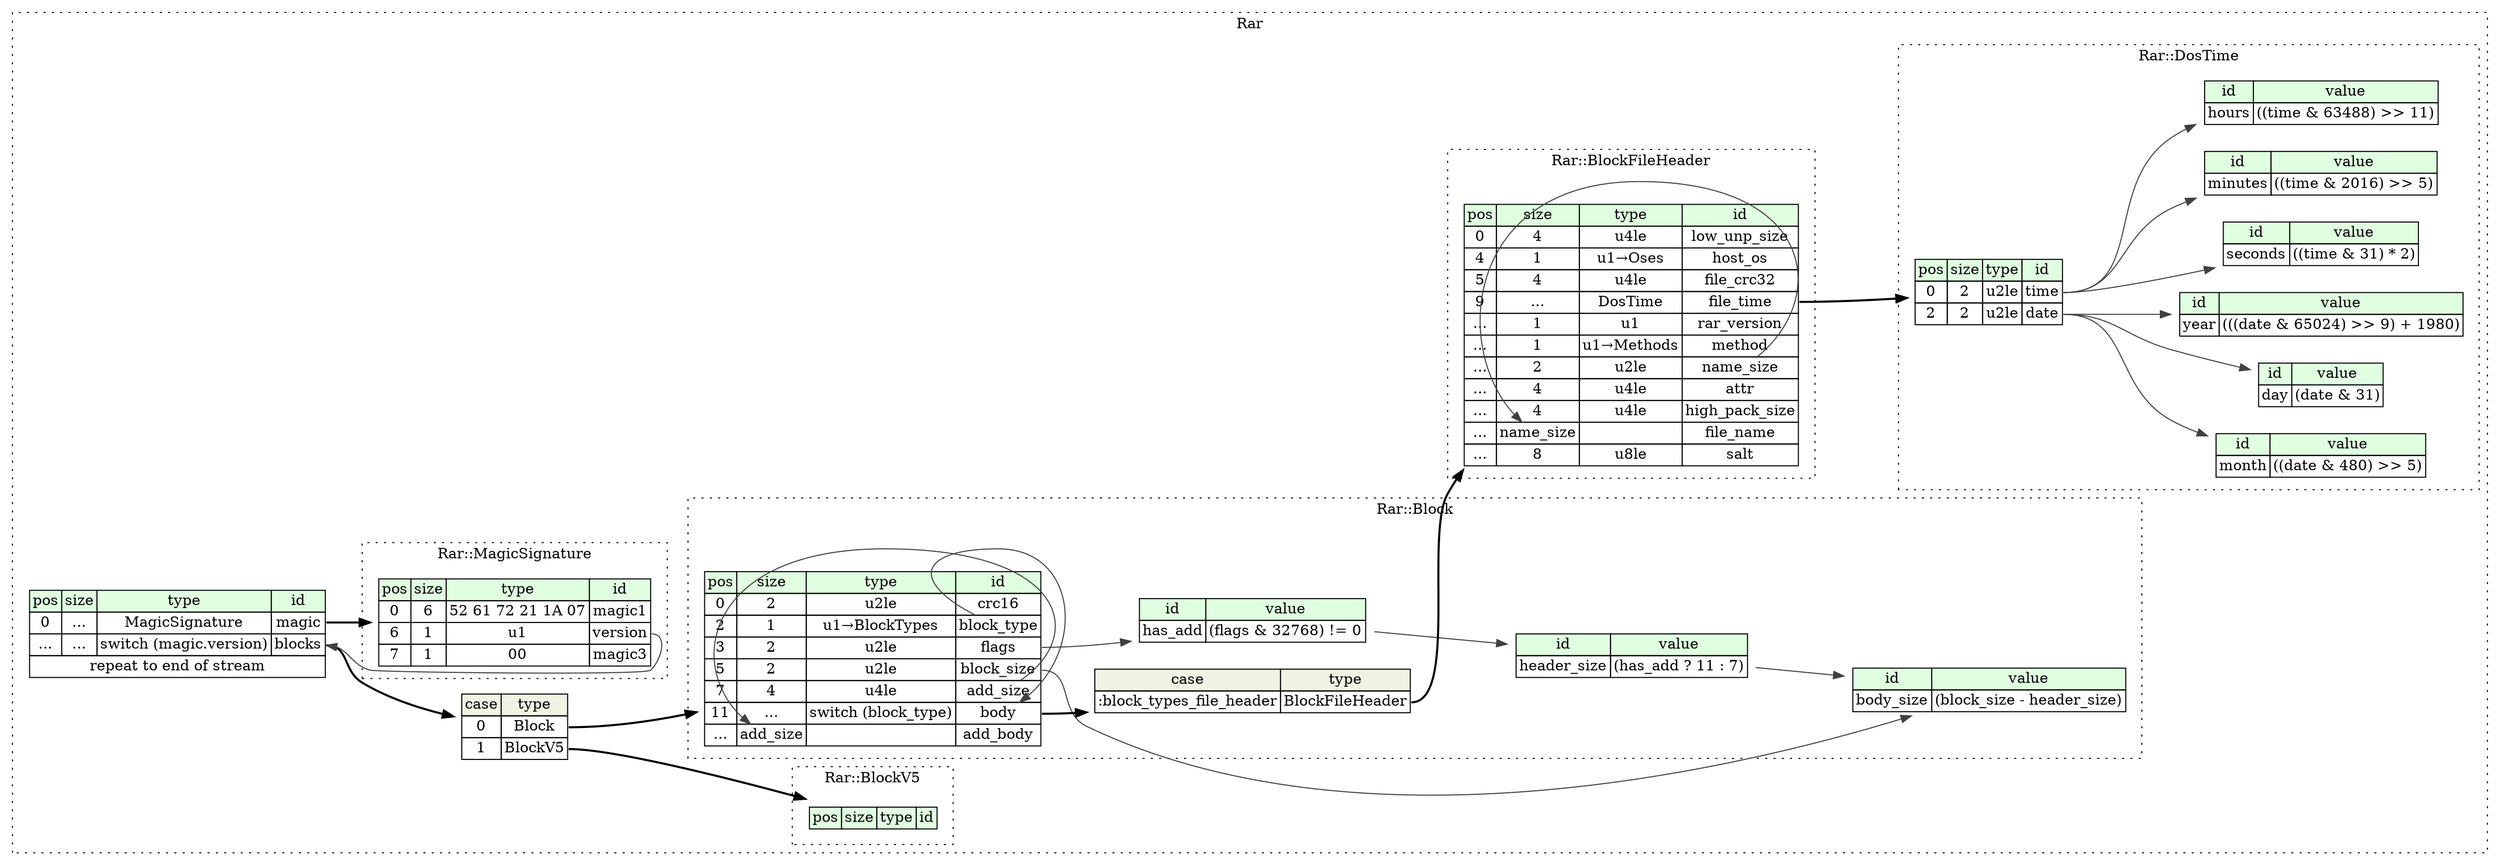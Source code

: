 digraph {
	rankdir=LR;
	node [shape=plaintext];
	subgraph cluster__rar {
		label="Rar";
		graph[style=dotted];

		rar__seq [label=<<TABLE BORDER="0" CELLBORDER="1" CELLSPACING="0">
			<TR><TD BGCOLOR="#E0FFE0">pos</TD><TD BGCOLOR="#E0FFE0">size</TD><TD BGCOLOR="#E0FFE0">type</TD><TD BGCOLOR="#E0FFE0">id</TD></TR>
			<TR><TD PORT="magic_pos">0</TD><TD PORT="magic_size">...</TD><TD>MagicSignature</TD><TD PORT="magic_type">magic</TD></TR>
			<TR><TD PORT="blocks_pos">...</TD><TD PORT="blocks_size">...</TD><TD>switch (magic.version)</TD><TD PORT="blocks_type">blocks</TD></TR>
			<TR><TD COLSPAN="4" PORT="blocks__repeat">repeat to end of stream</TD></TR>
		</TABLE>>];
rar__seq_blocks_switch [label=<<TABLE BORDER="0" CELLBORDER="1" CELLSPACING="0">
	<TR><TD BGCOLOR="#F0F2E4">case</TD><TD BGCOLOR="#F0F2E4">type</TD></TR>
	<TR><TD>0</TD><TD PORT="case0">Block</TD></TR>
	<TR><TD>1</TD><TD PORT="case1">BlockV5</TD></TR>
</TABLE>>];
		subgraph cluster__block_v5 {
			label="Rar::BlockV5";
			graph[style=dotted];

			block_v5__seq [label=<<TABLE BORDER="0" CELLBORDER="1" CELLSPACING="0">
				<TR><TD BGCOLOR="#E0FFE0">pos</TD><TD BGCOLOR="#E0FFE0">size</TD><TD BGCOLOR="#E0FFE0">type</TD><TD BGCOLOR="#E0FFE0">id</TD></TR>
			</TABLE>>];
		}
		subgraph cluster__block {
			label="Rar::Block";
			graph[style=dotted];

			block__seq [label=<<TABLE BORDER="0" CELLBORDER="1" CELLSPACING="0">
				<TR><TD BGCOLOR="#E0FFE0">pos</TD><TD BGCOLOR="#E0FFE0">size</TD><TD BGCOLOR="#E0FFE0">type</TD><TD BGCOLOR="#E0FFE0">id</TD></TR>
				<TR><TD PORT="crc16_pos">0</TD><TD PORT="crc16_size">2</TD><TD>u2le</TD><TD PORT="crc16_type">crc16</TD></TR>
				<TR><TD PORT="block_type_pos">2</TD><TD PORT="block_type_size">1</TD><TD>u1→BlockTypes</TD><TD PORT="block_type_type">block_type</TD></TR>
				<TR><TD PORT="flags_pos">3</TD><TD PORT="flags_size">2</TD><TD>u2le</TD><TD PORT="flags_type">flags</TD></TR>
				<TR><TD PORT="block_size_pos">5</TD><TD PORT="block_size_size">2</TD><TD>u2le</TD><TD PORT="block_size_type">block_size</TD></TR>
				<TR><TD PORT="add_size_pos">7</TD><TD PORT="add_size_size">4</TD><TD>u4le</TD><TD PORT="add_size_type">add_size</TD></TR>
				<TR><TD PORT="body_pos">11</TD><TD PORT="body_size">...</TD><TD>switch (block_type)</TD><TD PORT="body_type">body</TD></TR>
				<TR><TD PORT="add_body_pos">...</TD><TD PORT="add_body_size">add_size</TD><TD></TD><TD PORT="add_body_type">add_body</TD></TR>
			</TABLE>>];
			block__inst__has_add [label=<<TABLE BORDER="0" CELLBORDER="1" CELLSPACING="0">
				<TR><TD BGCOLOR="#E0FFE0">id</TD><TD BGCOLOR="#E0FFE0">value</TD></TR>
				<TR><TD>has_add</TD><TD>(flags &amp; 32768) != 0</TD></TR>
			</TABLE>>];
			block__inst__header_size [label=<<TABLE BORDER="0" CELLBORDER="1" CELLSPACING="0">
				<TR><TD BGCOLOR="#E0FFE0">id</TD><TD BGCOLOR="#E0FFE0">value</TD></TR>
				<TR><TD>header_size</TD><TD>(has_add ? 11 : 7)</TD></TR>
			</TABLE>>];
			block__inst__body_size [label=<<TABLE BORDER="0" CELLBORDER="1" CELLSPACING="0">
				<TR><TD BGCOLOR="#E0FFE0">id</TD><TD BGCOLOR="#E0FFE0">value</TD></TR>
				<TR><TD>body_size</TD><TD>(block_size - header_size)</TD></TR>
			</TABLE>>];
block__seq_body_switch [label=<<TABLE BORDER="0" CELLBORDER="1" CELLSPACING="0">
	<TR><TD BGCOLOR="#F0F2E4">case</TD><TD BGCOLOR="#F0F2E4">type</TD></TR>
	<TR><TD>:block_types_file_header</TD><TD PORT="case0">BlockFileHeader</TD></TR>
</TABLE>>];
		}
		subgraph cluster__block_file_header {
			label="Rar::BlockFileHeader";
			graph[style=dotted];

			block_file_header__seq [label=<<TABLE BORDER="0" CELLBORDER="1" CELLSPACING="0">
				<TR><TD BGCOLOR="#E0FFE0">pos</TD><TD BGCOLOR="#E0FFE0">size</TD><TD BGCOLOR="#E0FFE0">type</TD><TD BGCOLOR="#E0FFE0">id</TD></TR>
				<TR><TD PORT="low_unp_size_pos">0</TD><TD PORT="low_unp_size_size">4</TD><TD>u4le</TD><TD PORT="low_unp_size_type">low_unp_size</TD></TR>
				<TR><TD PORT="host_os_pos">4</TD><TD PORT="host_os_size">1</TD><TD>u1→Oses</TD><TD PORT="host_os_type">host_os</TD></TR>
				<TR><TD PORT="file_crc32_pos">5</TD><TD PORT="file_crc32_size">4</TD><TD>u4le</TD><TD PORT="file_crc32_type">file_crc32</TD></TR>
				<TR><TD PORT="file_time_pos">9</TD><TD PORT="file_time_size">...</TD><TD>DosTime</TD><TD PORT="file_time_type">file_time</TD></TR>
				<TR><TD PORT="rar_version_pos">...</TD><TD PORT="rar_version_size">1</TD><TD>u1</TD><TD PORT="rar_version_type">rar_version</TD></TR>
				<TR><TD PORT="method_pos">...</TD><TD PORT="method_size">1</TD><TD>u1→Methods</TD><TD PORT="method_type">method</TD></TR>
				<TR><TD PORT="name_size_pos">...</TD><TD PORT="name_size_size">2</TD><TD>u2le</TD><TD PORT="name_size_type">name_size</TD></TR>
				<TR><TD PORT="attr_pos">...</TD><TD PORT="attr_size">4</TD><TD>u4le</TD><TD PORT="attr_type">attr</TD></TR>
				<TR><TD PORT="high_pack_size_pos">...</TD><TD PORT="high_pack_size_size">4</TD><TD>u4le</TD><TD PORT="high_pack_size_type">high_pack_size</TD></TR>
				<TR><TD PORT="file_name_pos">...</TD><TD PORT="file_name_size">name_size</TD><TD></TD><TD PORT="file_name_type">file_name</TD></TR>
				<TR><TD PORT="salt_pos">...</TD><TD PORT="salt_size">8</TD><TD>u8le</TD><TD PORT="salt_type">salt</TD></TR>
			</TABLE>>];
		}
		subgraph cluster__magic_signature {
			label="Rar::MagicSignature";
			graph[style=dotted];

			magic_signature__seq [label=<<TABLE BORDER="0" CELLBORDER="1" CELLSPACING="0">
				<TR><TD BGCOLOR="#E0FFE0">pos</TD><TD BGCOLOR="#E0FFE0">size</TD><TD BGCOLOR="#E0FFE0">type</TD><TD BGCOLOR="#E0FFE0">id</TD></TR>
				<TR><TD PORT="magic1_pos">0</TD><TD PORT="magic1_size">6</TD><TD>52 61 72 21 1A 07</TD><TD PORT="magic1_type">magic1</TD></TR>
				<TR><TD PORT="version_pos">6</TD><TD PORT="version_size">1</TD><TD>u1</TD><TD PORT="version_type">version</TD></TR>
				<TR><TD PORT="magic3_pos">7</TD><TD PORT="magic3_size">1</TD><TD>00</TD><TD PORT="magic3_type">magic3</TD></TR>
			</TABLE>>];
		}
		subgraph cluster__dos_time {
			label="Rar::DosTime";
			graph[style=dotted];

			dos_time__seq [label=<<TABLE BORDER="0" CELLBORDER="1" CELLSPACING="0">
				<TR><TD BGCOLOR="#E0FFE0">pos</TD><TD BGCOLOR="#E0FFE0">size</TD><TD BGCOLOR="#E0FFE0">type</TD><TD BGCOLOR="#E0FFE0">id</TD></TR>
				<TR><TD PORT="time_pos">0</TD><TD PORT="time_size">2</TD><TD>u2le</TD><TD PORT="time_type">time</TD></TR>
				<TR><TD PORT="date_pos">2</TD><TD PORT="date_size">2</TD><TD>u2le</TD><TD PORT="date_type">date</TD></TR>
			</TABLE>>];
			dos_time__inst__month [label=<<TABLE BORDER="0" CELLBORDER="1" CELLSPACING="0">
				<TR><TD BGCOLOR="#E0FFE0">id</TD><TD BGCOLOR="#E0FFE0">value</TD></TR>
				<TR><TD>month</TD><TD>((date &amp; 480) &gt;&gt; 5)</TD></TR>
			</TABLE>>];
			dos_time__inst__seconds [label=<<TABLE BORDER="0" CELLBORDER="1" CELLSPACING="0">
				<TR><TD BGCOLOR="#E0FFE0">id</TD><TD BGCOLOR="#E0FFE0">value</TD></TR>
				<TR><TD>seconds</TD><TD>((time &amp; 31) * 2)</TD></TR>
			</TABLE>>];
			dos_time__inst__year [label=<<TABLE BORDER="0" CELLBORDER="1" CELLSPACING="0">
				<TR><TD BGCOLOR="#E0FFE0">id</TD><TD BGCOLOR="#E0FFE0">value</TD></TR>
				<TR><TD>year</TD><TD>(((date &amp; 65024) &gt;&gt; 9) + 1980)</TD></TR>
			</TABLE>>];
			dos_time__inst__minutes [label=<<TABLE BORDER="0" CELLBORDER="1" CELLSPACING="0">
				<TR><TD BGCOLOR="#E0FFE0">id</TD><TD BGCOLOR="#E0FFE0">value</TD></TR>
				<TR><TD>minutes</TD><TD>((time &amp; 2016) &gt;&gt; 5)</TD></TR>
			</TABLE>>];
			dos_time__inst__day [label=<<TABLE BORDER="0" CELLBORDER="1" CELLSPACING="0">
				<TR><TD BGCOLOR="#E0FFE0">id</TD><TD BGCOLOR="#E0FFE0">value</TD></TR>
				<TR><TD>day</TD><TD>(date &amp; 31)</TD></TR>
			</TABLE>>];
			dos_time__inst__hours [label=<<TABLE BORDER="0" CELLBORDER="1" CELLSPACING="0">
				<TR><TD BGCOLOR="#E0FFE0">id</TD><TD BGCOLOR="#E0FFE0">value</TD></TR>
				<TR><TD>hours</TD><TD>((time &amp; 63488) &gt;&gt; 11)</TD></TR>
			</TABLE>>];
		}
	}
	rar__seq:magic_type -> magic_signature__seq [style=bold];
	rar__seq:blocks_type -> rar__seq_blocks_switch [style=bold];
	rar__seq_blocks_switch:case0 -> block__seq [style=bold];
	rar__seq_blocks_switch:case1 -> block_v5__seq [style=bold];
	magic_signature__seq:version_type -> rar__seq:blocks_type [color="#404040"];
	block__seq:body_type -> block__seq_body_switch [style=bold];
	block__seq_body_switch:case0 -> block_file_header__seq [style=bold];
	block__seq:block_type_type -> block__seq:body_type [color="#404040"];
	block__seq:add_size_type -> block__seq:add_body_size [color="#404040"];
	block__seq:flags_type -> block__inst__has_add [color="#404040"];
	block__inst__has_add:has_add_type -> block__inst__header_size [color="#404040"];
	block__seq:block_size_type -> block__inst__body_size [color="#404040"];
	block__inst__header_size:header_size_type -> block__inst__body_size [color="#404040"];
	block_file_header__seq:file_time_type -> dos_time__seq [style=bold];
	block_file_header__seq:name_size_type -> block_file_header__seq:file_name_size [color="#404040"];
	dos_time__seq:date_type -> dos_time__inst__month [color="#404040"];
	dos_time__seq:time_type -> dos_time__inst__seconds [color="#404040"];
	dos_time__seq:date_type -> dos_time__inst__year [color="#404040"];
	dos_time__seq:time_type -> dos_time__inst__minutes [color="#404040"];
	dos_time__seq:date_type -> dos_time__inst__day [color="#404040"];
	dos_time__seq:time_type -> dos_time__inst__hours [color="#404040"];
}
